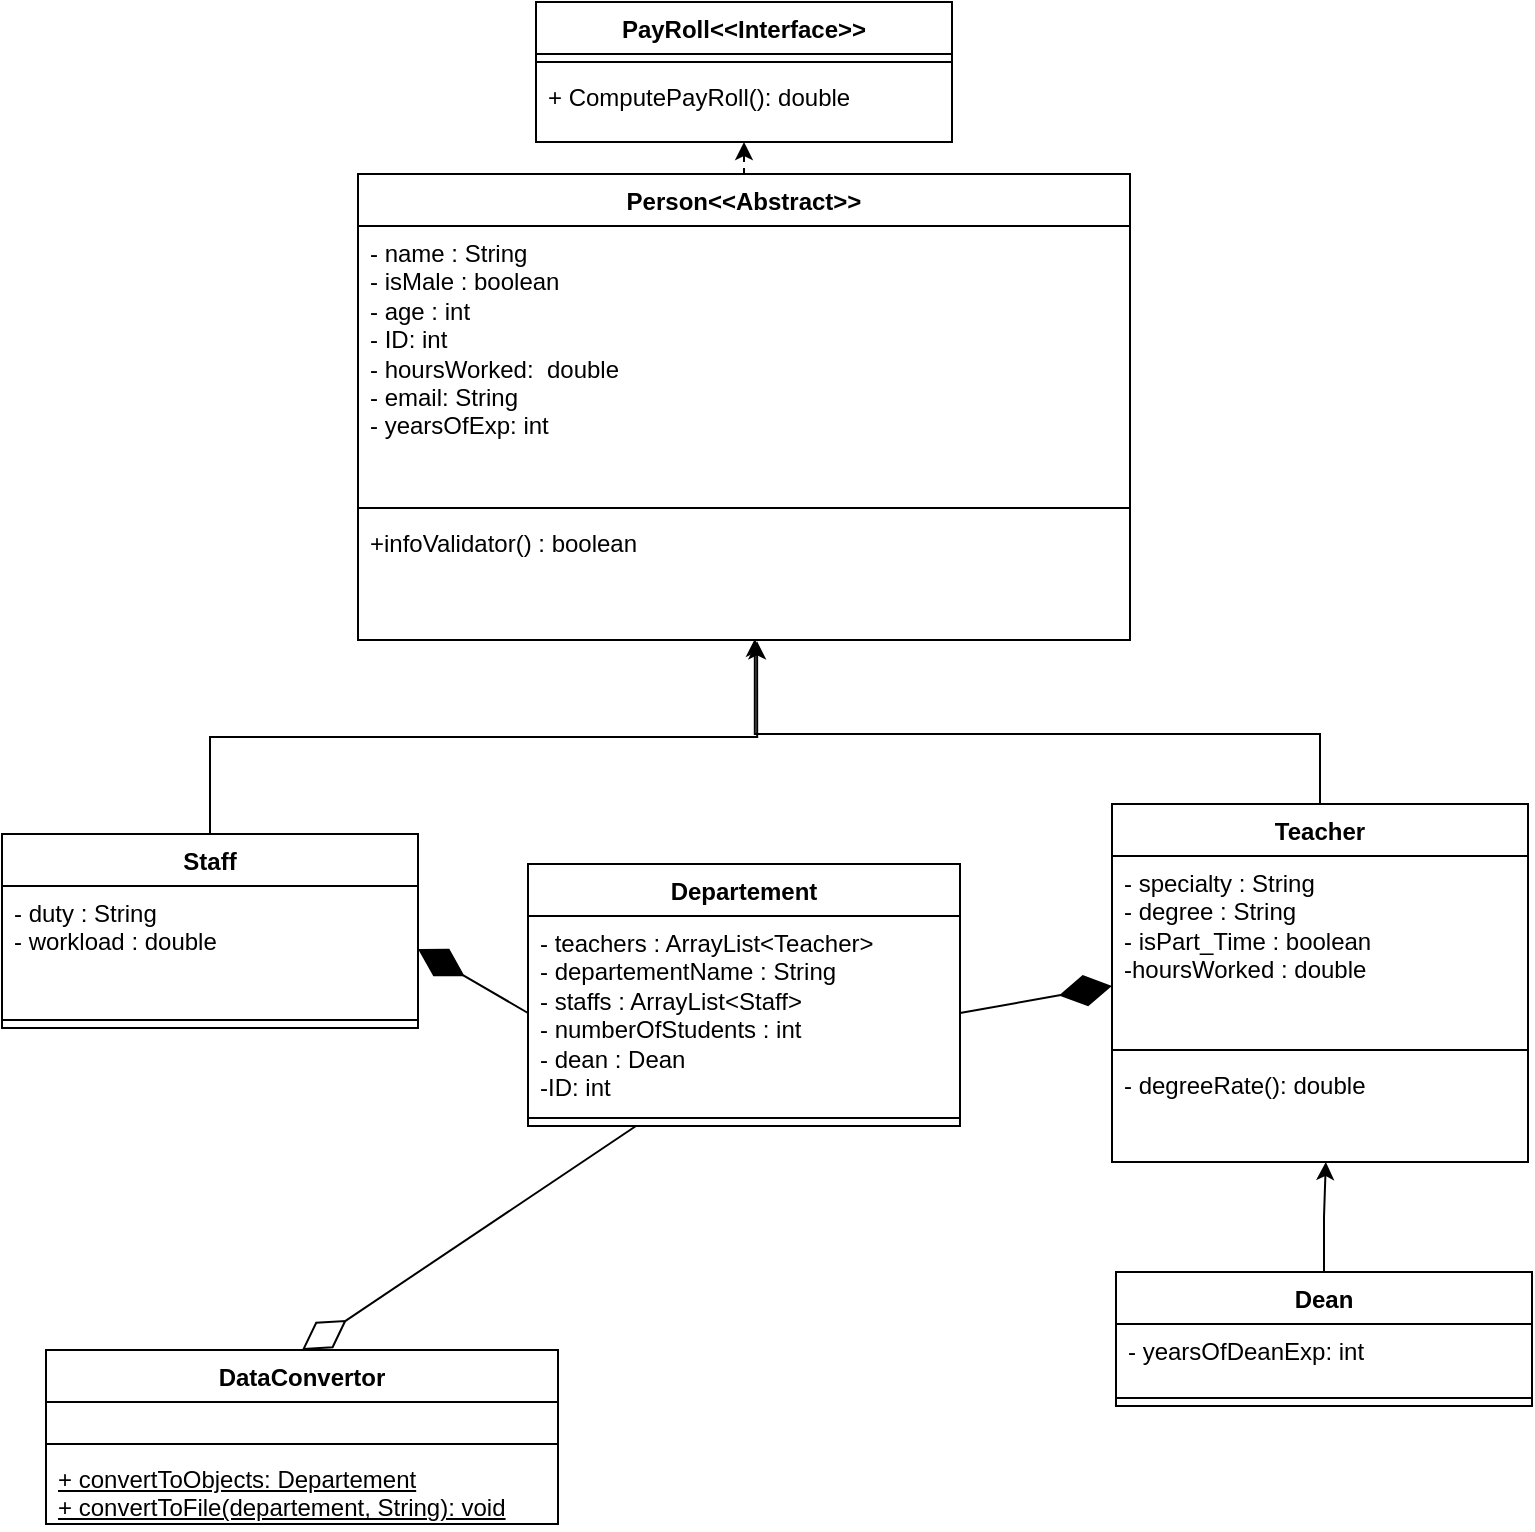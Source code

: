 <mxfile version="21.2.9" type="device">
  <diagram id="C5RBs43oDa-KdzZeNtuy" name="UML">
    <mxGraphModel dx="1377" dy="796" grid="0" gridSize="10" guides="1" tooltips="1" connect="1" arrows="1" fold="1" page="1" pageScale="1" pageWidth="827" pageHeight="1169" math="0" shadow="0">
      <root>
        <mxCell id="WIyWlLk6GJQsqaUBKTNV-0" />
        <mxCell id="WIyWlLk6GJQsqaUBKTNV-1" parent="WIyWlLk6GJQsqaUBKTNV-0" />
        <mxCell id="0vxseHSr_jk9jbS4bLQB-0" value="Departement" style="swimlane;fontStyle=1;align=center;verticalAlign=top;childLayout=stackLayout;horizontal=1;startSize=26;horizontalStack=0;resizeParent=1;resizeParentMax=0;resizeLast=0;collapsible=1;marginBottom=0;whiteSpace=wrap;html=1;" parent="WIyWlLk6GJQsqaUBKTNV-1" vertex="1">
          <mxGeometry x="282" y="445" width="216" height="131" as="geometry" />
        </mxCell>
        <mxCell id="0vxseHSr_jk9jbS4bLQB-1" value="- teachers : ArrayList&amp;lt;Teacher&amp;gt;&amp;nbsp;&lt;br&gt;- departementName : String&amp;nbsp;&lt;br&gt;- staffs : ArrayList&amp;lt;Staff&amp;gt;&amp;nbsp;&lt;br&gt;- numberOfStudents : int&amp;nbsp;&lt;br&gt;- dean : Dean&lt;br&gt;-ID: int" style="text;strokeColor=none;fillColor=none;align=left;verticalAlign=top;spacingLeft=4;spacingRight=4;overflow=hidden;rotatable=0;points=[[0,0.5],[1,0.5]];portConstraint=eastwest;whiteSpace=wrap;html=1;" parent="0vxseHSr_jk9jbS4bLQB-0" vertex="1">
          <mxGeometry y="26" width="216" height="97" as="geometry" />
        </mxCell>
        <mxCell id="0vxseHSr_jk9jbS4bLQB-2" value="" style="line;strokeWidth=1;fillColor=none;align=left;verticalAlign=middle;spacingTop=-1;spacingLeft=3;spacingRight=3;rotatable=0;labelPosition=right;points=[];portConstraint=eastwest;strokeColor=inherit;" parent="0vxseHSr_jk9jbS4bLQB-0" vertex="1">
          <mxGeometry y="123" width="216" height="8" as="geometry" />
        </mxCell>
        <mxCell id="0vxseHSr_jk9jbS4bLQB-8" value="Person&amp;lt;&amp;lt;Abstract&amp;gt;&amp;gt;" style="swimlane;fontStyle=1;align=center;verticalAlign=top;childLayout=stackLayout;horizontal=1;startSize=26;horizontalStack=0;resizeParent=1;resizeParentMax=0;resizeLast=0;collapsible=1;marginBottom=0;whiteSpace=wrap;html=1;" parent="WIyWlLk6GJQsqaUBKTNV-1" vertex="1">
          <mxGeometry x="197" y="100" width="386" height="233" as="geometry" />
        </mxCell>
        <mxCell id="0vxseHSr_jk9jbS4bLQB-9" value="- name : String&amp;nbsp;&lt;br&gt;- isMale : boolean&amp;nbsp;&amp;nbsp;&lt;br&gt;- age : int&amp;nbsp;&lt;br&gt;- ID: int&lt;br&gt;- hoursWorked:&amp;nbsp; double&lt;br&gt;- email: String&lt;br&gt;- yearsOfExp: int" style="text;strokeColor=none;fillColor=none;align=left;verticalAlign=top;spacingLeft=4;spacingRight=4;overflow=hidden;rotatable=0;points=[[0,0.5],[1,0.5]];portConstraint=eastwest;whiteSpace=wrap;html=1;" parent="0vxseHSr_jk9jbS4bLQB-8" vertex="1">
          <mxGeometry y="26" width="386" height="137" as="geometry" />
        </mxCell>
        <mxCell id="0vxseHSr_jk9jbS4bLQB-10" value="" style="line;strokeWidth=1;fillColor=none;align=left;verticalAlign=middle;spacingTop=-1;spacingLeft=3;spacingRight=3;rotatable=0;labelPosition=right;points=[];portConstraint=eastwest;strokeColor=inherit;" parent="0vxseHSr_jk9jbS4bLQB-8" vertex="1">
          <mxGeometry y="163" width="386" height="8" as="geometry" />
        </mxCell>
        <mxCell id="0vxseHSr_jk9jbS4bLQB-11" value="+infoValidator() : boolean" style="text;strokeColor=none;fillColor=none;align=left;verticalAlign=top;spacingLeft=4;spacingRight=4;overflow=hidden;rotatable=0;points=[[0,0.5],[1,0.5]];portConstraint=eastwest;whiteSpace=wrap;html=1;" parent="0vxseHSr_jk9jbS4bLQB-8" vertex="1">
          <mxGeometry y="171" width="386" height="62" as="geometry" />
        </mxCell>
        <mxCell id="_74Af0BV37xM8d30emP8-0" style="edgeStyle=orthogonalEdgeStyle;rounded=0;orthogonalLoop=1;jettySize=auto;html=1;exitX=0.5;exitY=0;exitDx=0;exitDy=0;entryX=0.514;entryY=0.991;entryDx=0;entryDy=0;entryPerimeter=0;" parent="WIyWlLk6GJQsqaUBKTNV-1" source="0vxseHSr_jk9jbS4bLQB-12" target="0vxseHSr_jk9jbS4bLQB-11" edge="1">
          <mxGeometry relative="1" as="geometry">
            <Array as="points">
              <mxPoint x="678" y="380" />
              <mxPoint x="395" y="380" />
            </Array>
          </mxGeometry>
        </mxCell>
        <mxCell id="0vxseHSr_jk9jbS4bLQB-12" value="Teacher" style="swimlane;fontStyle=1;align=center;verticalAlign=top;childLayout=stackLayout;horizontal=1;startSize=26;horizontalStack=0;resizeParent=1;resizeParentMax=0;resizeLast=0;collapsible=1;marginBottom=0;whiteSpace=wrap;html=1;" parent="WIyWlLk6GJQsqaUBKTNV-1" vertex="1">
          <mxGeometry x="574" y="415" width="208" height="179" as="geometry" />
        </mxCell>
        <mxCell id="0vxseHSr_jk9jbS4bLQB-13" value="- specialty : String&amp;nbsp;&lt;br&gt;- degree : String&lt;br&gt;- isPart_Time : boolean&amp;nbsp;&lt;br&gt;-hoursWorked : double" style="text;strokeColor=none;fillColor=none;align=left;verticalAlign=top;spacingLeft=4;spacingRight=4;overflow=hidden;rotatable=0;points=[[0,0.5],[1,0.5]];portConstraint=eastwest;whiteSpace=wrap;html=1;" parent="0vxseHSr_jk9jbS4bLQB-12" vertex="1">
          <mxGeometry y="26" width="208" height="93" as="geometry" />
        </mxCell>
        <mxCell id="0vxseHSr_jk9jbS4bLQB-14" value="" style="line;strokeWidth=1;fillColor=none;align=left;verticalAlign=middle;spacingTop=-1;spacingLeft=3;spacingRight=3;rotatable=0;labelPosition=right;points=[];portConstraint=eastwest;strokeColor=inherit;" parent="0vxseHSr_jk9jbS4bLQB-12" vertex="1">
          <mxGeometry y="119" width="208" height="8" as="geometry" />
        </mxCell>
        <mxCell id="0vxseHSr_jk9jbS4bLQB-15" value="- degreeRate(): double" style="text;strokeColor=none;fillColor=none;align=left;verticalAlign=top;spacingLeft=4;spacingRight=4;overflow=hidden;rotatable=0;points=[[0,0.5],[1,0.5]];portConstraint=eastwest;whiteSpace=wrap;html=1;" parent="0vxseHSr_jk9jbS4bLQB-12" vertex="1">
          <mxGeometry y="127" width="208" height="52" as="geometry" />
        </mxCell>
        <mxCell id="_74Af0BV37xM8d30emP8-2" style="edgeStyle=orthogonalEdgeStyle;rounded=0;orthogonalLoop=1;jettySize=auto;html=1;exitX=0.5;exitY=0;exitDx=0;exitDy=0;entryX=0.517;entryY=1.011;entryDx=0;entryDy=0;entryPerimeter=0;" parent="WIyWlLk6GJQsqaUBKTNV-1" source="0vxseHSr_jk9jbS4bLQB-16" target="0vxseHSr_jk9jbS4bLQB-11" edge="1">
          <mxGeometry relative="1" as="geometry" />
        </mxCell>
        <mxCell id="0vxseHSr_jk9jbS4bLQB-16" value="Staff" style="swimlane;fontStyle=1;align=center;verticalAlign=top;childLayout=stackLayout;horizontal=1;startSize=26;horizontalStack=0;resizeParent=1;resizeParentMax=0;resizeLast=0;collapsible=1;marginBottom=0;whiteSpace=wrap;html=1;" parent="WIyWlLk6GJQsqaUBKTNV-1" vertex="1">
          <mxGeometry x="19" y="430" width="208" height="97" as="geometry" />
        </mxCell>
        <mxCell id="0vxseHSr_jk9jbS4bLQB-17" value="- duty : String&lt;br&gt;- workload : double&amp;nbsp;" style="text;strokeColor=none;fillColor=none;align=left;verticalAlign=top;spacingLeft=4;spacingRight=4;overflow=hidden;rotatable=0;points=[[0,0.5],[1,0.5]];portConstraint=eastwest;whiteSpace=wrap;html=1;" parent="0vxseHSr_jk9jbS4bLQB-16" vertex="1">
          <mxGeometry y="26" width="208" height="63" as="geometry" />
        </mxCell>
        <mxCell id="0vxseHSr_jk9jbS4bLQB-18" value="" style="line;strokeWidth=1;fillColor=none;align=left;verticalAlign=middle;spacingTop=-1;spacingLeft=3;spacingRight=3;rotatable=0;labelPosition=right;points=[];portConstraint=eastwest;strokeColor=inherit;" parent="0vxseHSr_jk9jbS4bLQB-16" vertex="1">
          <mxGeometry y="89" width="208" height="8" as="geometry" />
        </mxCell>
        <mxCell id="wjNDM6HqhA1rP13fKo5i-0" value="PayRoll&amp;lt;&amp;lt;Interface&amp;gt;&amp;gt;" style="swimlane;fontStyle=1;align=center;verticalAlign=top;childLayout=stackLayout;horizontal=1;startSize=26;horizontalStack=0;resizeParent=1;resizeParentMax=0;resizeLast=0;collapsible=1;marginBottom=0;whiteSpace=wrap;html=1;" parent="WIyWlLk6GJQsqaUBKTNV-1" vertex="1">
          <mxGeometry x="286" y="14" width="208" height="70" as="geometry" />
        </mxCell>
        <mxCell id="wjNDM6HqhA1rP13fKo5i-2" value="" style="line;strokeWidth=1;fillColor=none;align=left;verticalAlign=middle;spacingTop=-1;spacingLeft=3;spacingRight=3;rotatable=0;labelPosition=right;points=[];portConstraint=eastwest;strokeColor=inherit;" parent="wjNDM6HqhA1rP13fKo5i-0" vertex="1">
          <mxGeometry y="26" width="208" height="8" as="geometry" />
        </mxCell>
        <mxCell id="wjNDM6HqhA1rP13fKo5i-3" value="+ ComputePayRoll(): double" style="text;strokeColor=none;fillColor=none;align=left;verticalAlign=top;spacingLeft=4;spacingRight=4;overflow=hidden;rotatable=0;points=[[0,0.5],[1,0.5]];portConstraint=eastwest;whiteSpace=wrap;html=1;" parent="wjNDM6HqhA1rP13fKo5i-0" vertex="1">
          <mxGeometry y="34" width="208" height="36" as="geometry" />
        </mxCell>
        <mxCell id="wjNDM6HqhA1rP13fKo5i-16" style="edgeStyle=orthogonalEdgeStyle;rounded=0;orthogonalLoop=1;jettySize=auto;html=1;exitX=0.5;exitY=0;exitDx=0;exitDy=0;entryX=0.514;entryY=1;entryDx=0;entryDy=0;entryPerimeter=0;" parent="WIyWlLk6GJQsqaUBKTNV-1" source="wjNDM6HqhA1rP13fKo5i-5" target="0vxseHSr_jk9jbS4bLQB-15" edge="1">
          <mxGeometry relative="1" as="geometry" />
        </mxCell>
        <mxCell id="wjNDM6HqhA1rP13fKo5i-5" value="Dean" style="swimlane;fontStyle=1;align=center;verticalAlign=top;childLayout=stackLayout;horizontal=1;startSize=26;horizontalStack=0;resizeParent=1;resizeParentMax=0;resizeLast=0;collapsible=1;marginBottom=0;whiteSpace=wrap;html=1;" parent="WIyWlLk6GJQsqaUBKTNV-1" vertex="1">
          <mxGeometry x="576" y="649" width="208" height="67" as="geometry" />
        </mxCell>
        <mxCell id="wjNDM6HqhA1rP13fKo5i-6" value="- yearsOfDeanExp: int" style="text;strokeColor=none;fillColor=none;align=left;verticalAlign=top;spacingLeft=4;spacingRight=4;overflow=hidden;rotatable=0;points=[[0,0.5],[1,0.5]];portConstraint=eastwest;whiteSpace=wrap;html=1;" parent="wjNDM6HqhA1rP13fKo5i-5" vertex="1">
          <mxGeometry y="26" width="208" height="33" as="geometry" />
        </mxCell>
        <mxCell id="wjNDM6HqhA1rP13fKo5i-7" value="" style="line;strokeWidth=1;fillColor=none;align=left;verticalAlign=middle;spacingTop=-1;spacingLeft=3;spacingRight=3;rotatable=0;labelPosition=right;points=[];portConstraint=eastwest;strokeColor=inherit;" parent="wjNDM6HqhA1rP13fKo5i-5" vertex="1">
          <mxGeometry y="59" width="208" height="8" as="geometry" />
        </mxCell>
        <mxCell id="wjNDM6HqhA1rP13fKo5i-18" value="" style="html=1;labelBackgroundColor=#ffffff;startArrow=none;startFill=0;startSize=6;endArrow=classic;endFill=1;endSize=6;jettySize=auto;orthogonalLoop=1;strokeWidth=1;dashed=1;fontSize=14;rounded=0;exitX=0.5;exitY=0;exitDx=0;exitDy=0;" parent="WIyWlLk6GJQsqaUBKTNV-1" source="0vxseHSr_jk9jbS4bLQB-8" target="wjNDM6HqhA1rP13fKo5i-3" edge="1">
          <mxGeometry width="60" height="60" relative="1" as="geometry">
            <mxPoint x="142" y="101" as="sourcePoint" />
            <mxPoint x="202" y="41" as="targetPoint" />
          </mxGeometry>
        </mxCell>
        <mxCell id="Po_GscqtgH5OqP8cOhSS-2" value="" style="endArrow=diamondThin;endFill=1;endSize=24;html=1;rounded=0;exitX=1;exitY=0.5;exitDx=0;exitDy=0;" parent="WIyWlLk6GJQsqaUBKTNV-1" source="0vxseHSr_jk9jbS4bLQB-1" target="0vxseHSr_jk9jbS4bLQB-13" edge="1">
          <mxGeometry width="160" relative="1" as="geometry">
            <mxPoint x="346" y="671" as="sourcePoint" />
            <mxPoint x="506" y="671" as="targetPoint" />
          </mxGeometry>
        </mxCell>
        <mxCell id="Po_GscqtgH5OqP8cOhSS-3" value="" style="endArrow=diamondThin;endFill=1;endSize=24;html=1;rounded=0;exitX=0;exitY=0.5;exitDx=0;exitDy=0;entryX=1;entryY=0.5;entryDx=0;entryDy=0;" parent="WIyWlLk6GJQsqaUBKTNV-1" source="0vxseHSr_jk9jbS4bLQB-1" target="0vxseHSr_jk9jbS4bLQB-17" edge="1">
          <mxGeometry width="160" relative="1" as="geometry">
            <mxPoint x="508" y="506" as="sourcePoint" />
            <mxPoint x="584" y="502" as="targetPoint" />
          </mxGeometry>
        </mxCell>
        <mxCell id="Po_GscqtgH5OqP8cOhSS-5" value="DataConvertor&lt;br&gt;" style="swimlane;fontStyle=1;align=center;verticalAlign=top;childLayout=stackLayout;horizontal=1;startSize=26;horizontalStack=0;resizeParent=1;resizeParentMax=0;resizeLast=0;collapsible=1;marginBottom=0;whiteSpace=wrap;html=1;" parent="WIyWlLk6GJQsqaUBKTNV-1" vertex="1">
          <mxGeometry x="41" y="688" width="256" height="87" as="geometry" />
        </mxCell>
        <mxCell id="Po_GscqtgH5OqP8cOhSS-6" value="&lt;br&gt;" style="text;strokeColor=none;fillColor=none;align=left;verticalAlign=top;spacingLeft=4;spacingRight=4;overflow=hidden;rotatable=0;points=[[0,0.5],[1,0.5]];portConstraint=eastwest;whiteSpace=wrap;html=1;" parent="Po_GscqtgH5OqP8cOhSS-5" vertex="1">
          <mxGeometry y="26" width="256" height="17" as="geometry" />
        </mxCell>
        <mxCell id="Po_GscqtgH5OqP8cOhSS-7" value="" style="line;strokeWidth=1;fillColor=none;align=left;verticalAlign=middle;spacingTop=-1;spacingLeft=3;spacingRight=3;rotatable=0;labelPosition=right;points=[];portConstraint=eastwest;strokeColor=inherit;" parent="Po_GscqtgH5OqP8cOhSS-5" vertex="1">
          <mxGeometry y="43" width="256" height="8" as="geometry" />
        </mxCell>
        <mxCell id="Po_GscqtgH5OqP8cOhSS-8" value="&lt;u&gt;+ convertToObjects: Departement&lt;/u&gt;&lt;br&gt;&lt;u&gt;+ convertToFile(departement, String): void&lt;/u&gt;" style="text;strokeColor=none;fillColor=none;align=left;verticalAlign=top;spacingLeft=4;spacingRight=4;overflow=hidden;rotatable=0;points=[[0,0.5],[1,0.5]];portConstraint=eastwest;whiteSpace=wrap;html=1;" parent="Po_GscqtgH5OqP8cOhSS-5" vertex="1">
          <mxGeometry y="51" width="256" height="36" as="geometry" />
        </mxCell>
        <mxCell id="Po_GscqtgH5OqP8cOhSS-9" value="" style="endArrow=diamondThin;endFill=0;endSize=24;html=1;rounded=0;exitX=0.25;exitY=1;exitDx=0;exitDy=0;entryX=0.5;entryY=0;entryDx=0;entryDy=0;" parent="WIyWlLk6GJQsqaUBKTNV-1" source="0vxseHSr_jk9jbS4bLQB-0" target="Po_GscqtgH5OqP8cOhSS-5" edge="1">
          <mxGeometry width="160" relative="1" as="geometry">
            <mxPoint x="282" y="570" as="sourcePoint" />
            <mxPoint x="496" y="667" as="targetPoint" />
          </mxGeometry>
        </mxCell>
      </root>
    </mxGraphModel>
  </diagram>
</mxfile>
